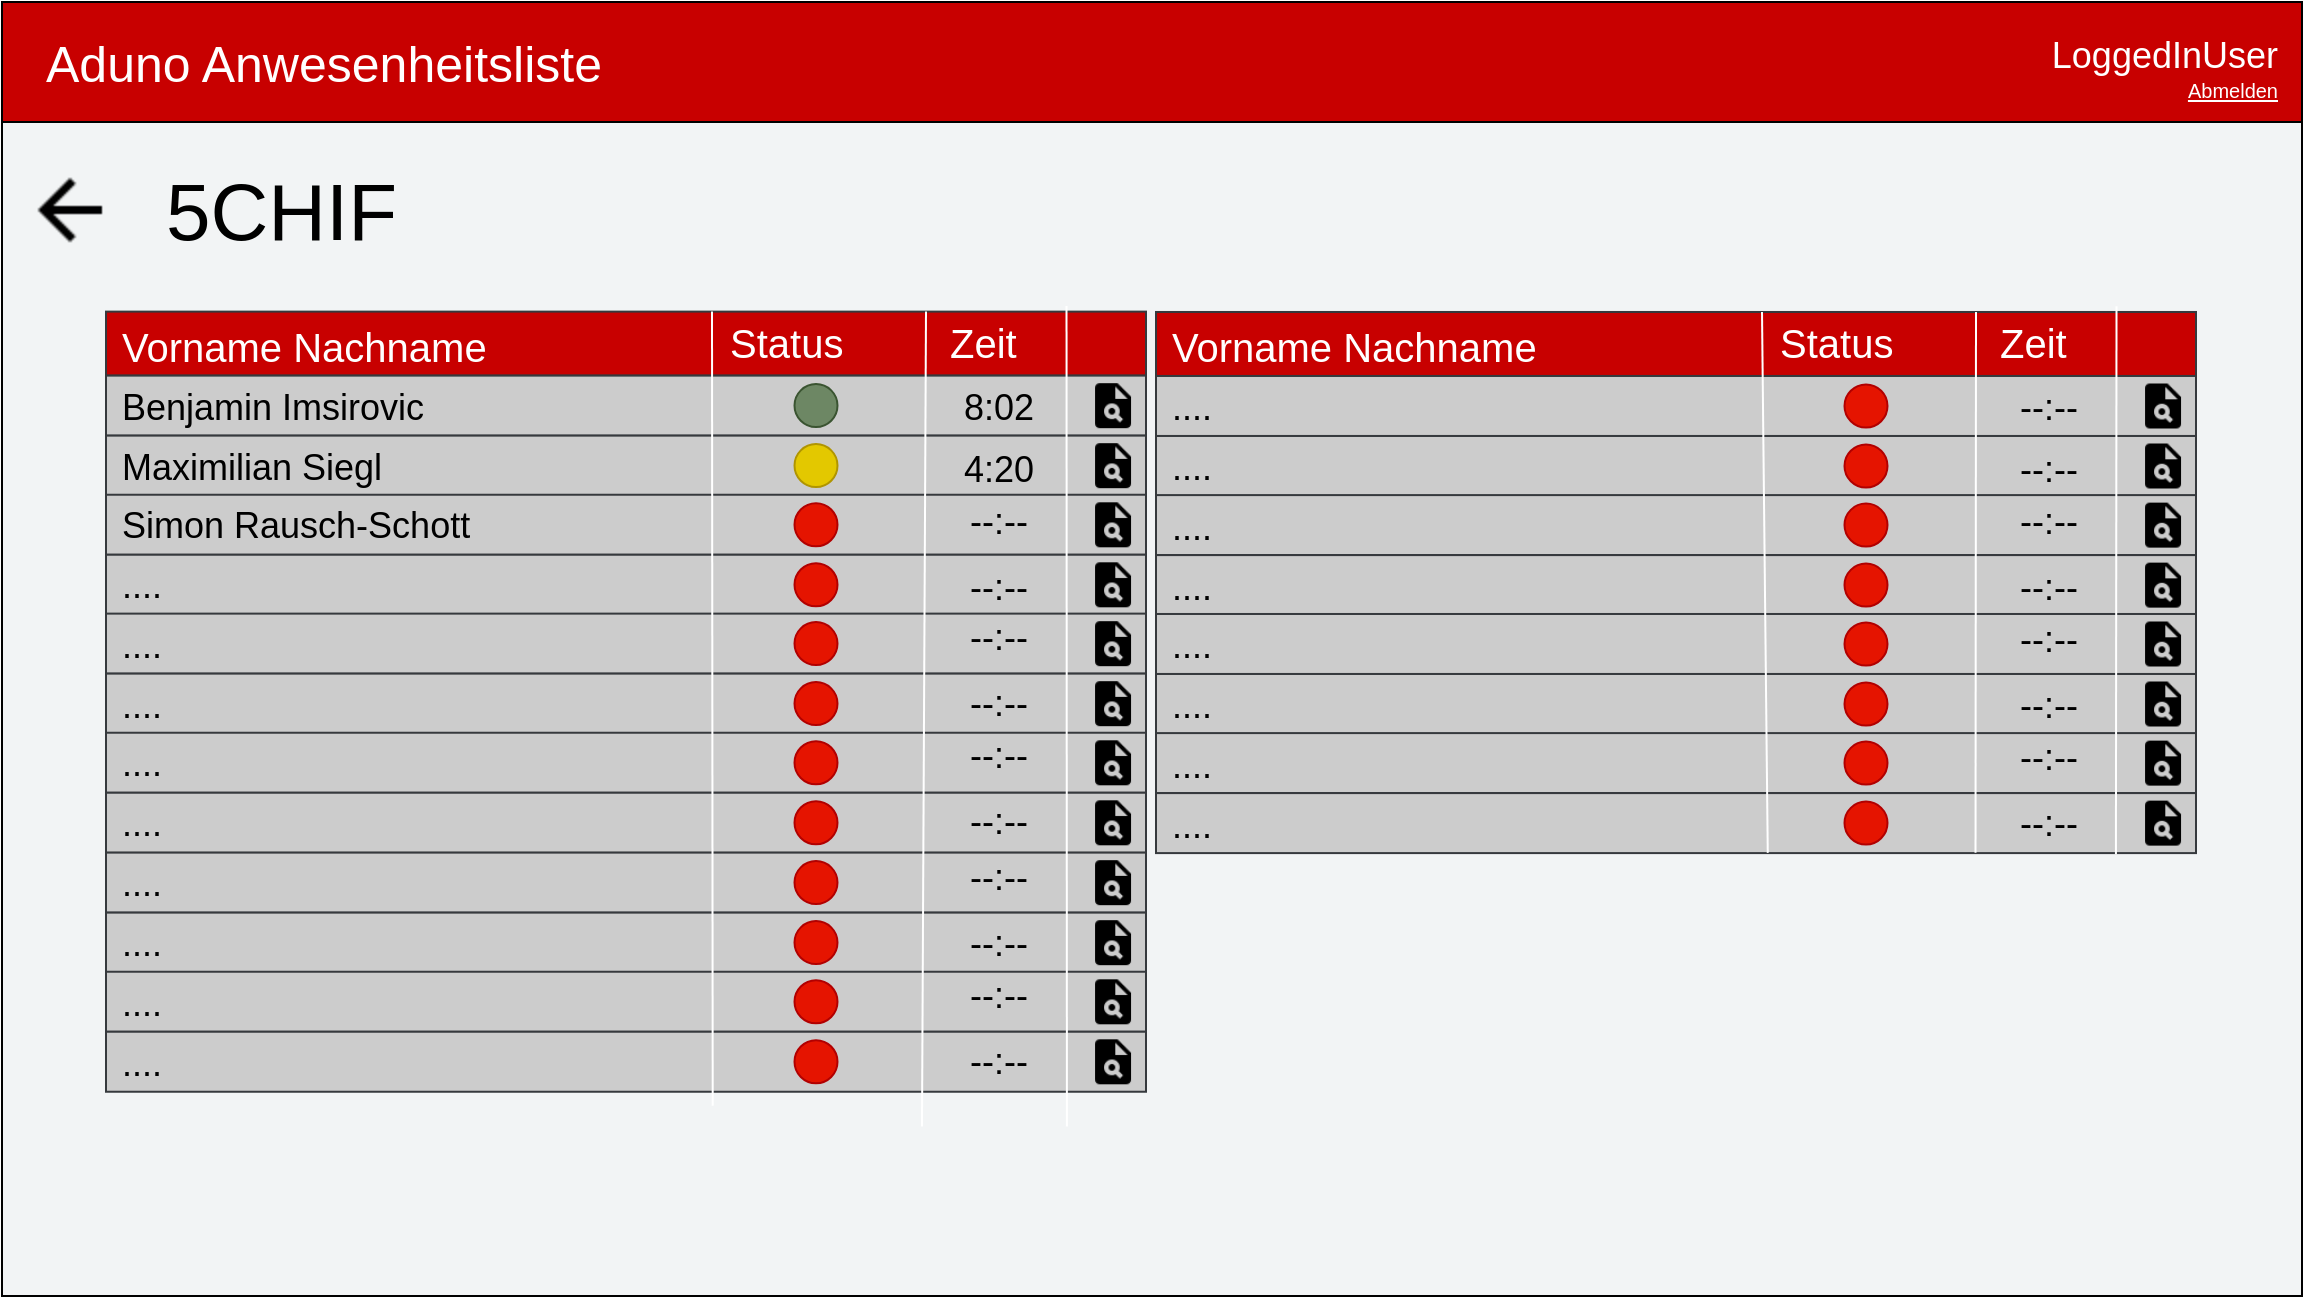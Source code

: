 <mxfile version="20.2.3" type="device"><diagram id="LVGIJxPrr9KgLVFS54tc" name="Page-1"><mxGraphModel dx="1422" dy="865" grid="1" gridSize="10" guides="1" tooltips="1" connect="1" arrows="1" fold="1" page="1" pageScale="1" pageWidth="1169" pageHeight="827" math="0" shadow="0"><root><mxCell id="0"/><mxCell id="1" parent="0"/><mxCell id="2tjBHfU3L1YZHqtGXzYQ-1" value="" style="rounded=0;whiteSpace=wrap;html=1;fillColor=#F2F4F5;" parent="1" vertex="1"><mxGeometry x="10" y="88" width="1150" height="647" as="geometry"/></mxCell><mxCell id="2tjBHfU3L1YZHqtGXzYQ-3" value="" style="rounded=0;whiteSpace=wrap;html=1;fontSize=20;fillColor=#c80000;" parent="1" vertex="1"><mxGeometry x="10" y="88" width="1150" height="60" as="geometry"/></mxCell><mxCell id="2tjBHfU3L1YZHqtGXzYQ-2" value="Aduno Anwesenheitsliste" style="text;html=1;strokeColor=none;fillColor=none;align=left;verticalAlign=middle;whiteSpace=wrap;rounded=0;fontSize=25;fontStyle=0;fontColor=#FFFFFF;" parent="1" vertex="1"><mxGeometry x="30" y="103" width="320" height="30" as="geometry"/></mxCell><mxCell id="2tjBHfU3L1YZHqtGXzYQ-5" value="" style="shape=image;verticalLabelPosition=bottom;labelBackgroundColor=default;verticalAlign=top;aspect=fixed;imageAspect=0;image=data:image/png,iVBORw0KGgoAAAANSUhEUgAAADAAAAAwCAQAAAD9CzEMAAAAYUlEQVRYw+2RSQqAMBAE+1FRv+ZBGPHBxh+4nHKOUCGErr5XwYxkjKkltLP6+93B6r9trP7SYr311ltf9H8G63sI4Cdq8OQxEzOdyC0SkxPdJBKdOPnEKpGJEEiwemPG5AF4BwlIS7wyAgAAAABJRU5ErkJggg==;" parent="1" vertex="1"><mxGeometry x="20" y="168" width="48" height="48" as="geometry"/></mxCell><mxCell id="2tjBHfU3L1YZHqtGXzYQ-6" value="5CHIF" style="text;html=1;strokeColor=none;fillColor=none;align=left;verticalAlign=middle;whiteSpace=wrap;rounded=0;fontSize=40;fontColor=#000000;" parent="1" vertex="1"><mxGeometry x="90" y="177" width="120" height="30" as="geometry"/></mxCell><mxCell id="wuiIdpuacvylRACr47Ny-1" value="" style="rounded=0;whiteSpace=wrap;html=1;fillColor=#C80000;strokeColor=#36393d;" vertex="1" parent="1"><mxGeometry x="62" y="242.81" width="520" height="32" as="geometry"/></mxCell><mxCell id="wuiIdpuacvylRACr47Ny-2" value="Vorname Nachname" style="text;html=1;strokeColor=none;fillColor=none;align=left;verticalAlign=middle;whiteSpace=wrap;rounded=0;fontSize=20;fontColor=#FFFFFF;" vertex="1" parent="1"><mxGeometry x="68" y="244.81" width="294" height="30" as="geometry"/></mxCell><mxCell id="wuiIdpuacvylRACr47Ny-3" value="Status" style="text;html=1;strokeColor=none;fillColor=none;align=left;verticalAlign=middle;whiteSpace=wrap;rounded=0;fontSize=20;fontColor=#FFFFFF;" vertex="1" parent="1"><mxGeometry x="372" y="242.81" width="90" height="30" as="geometry"/></mxCell><mxCell id="wuiIdpuacvylRACr47Ny-4" value="Zeit" style="text;html=1;strokeColor=none;fillColor=none;align=left;verticalAlign=middle;whiteSpace=wrap;rounded=0;fontSize=20;fontColor=#FFFFFF;" vertex="1" parent="1"><mxGeometry x="482" y="242.81" width="52" height="30" as="geometry"/></mxCell><mxCell id="wuiIdpuacvylRACr47Ny-9" value="" style="rounded=0;whiteSpace=wrap;html=1;fillColor=#CCCCCC;strokeColor=#36393d;" vertex="1" parent="1"><mxGeometry x="62" y="274.81" width="520" height="30" as="geometry"/></mxCell><mxCell id="wuiIdpuacvylRACr47Ny-8" value="" style="shape=image;verticalLabelPosition=bottom;labelBackgroundColor=default;verticalAlign=top;aspect=fixed;imageAspect=0;image=data:image/png,iVBORw0KGgoAAAANSUhEUgAAADAAAAAwCAQAAAD9CzEMAAABLUlEQVRYw+3WvW7CMBSG4ZciMRW6MKDSSlwCYgRxacDSNqxVV9aAMjAwcUVJAYVraIeG/gUr9vEJYsjJZh19j53IdqCqa6wuIQkfBc9MHp8WhnsRoWW8mIitgj0Im5njQ9gBHoQtICbsASHhAogIN0BAuALOhDvgSEiA30RJwA+hArjiFaABpMwY0OSWPlMO2sCGuz89LdaawIabXFeNrRaQ/pv9qTrsdYDT5m8QkJAQ0MhG5jrAIBc3z0ZGOkAz9zMQZyPtsoF7HaBvfEVDHWBi/MivOsCBlqFzobXR1tTOdtaJtI6KyLCKc4TwsNsRMKZHjxFvLKgbCaXjOvomnsu6D76IpzIvnIiXq7zRYq/4uBhYegFhMfDAURyf0sWiHlnx7hyeENrFV3Xp+gR+99tq7Ytd0AAAAABJRU5ErkJggg==;" vertex="1" parent="1"><mxGeometry x="552" y="276.31" width="27" height="27" as="geometry"/></mxCell><mxCell id="wuiIdpuacvylRACr47Ny-10" value="Benjamin Imsirovic" style="text;html=1;strokeColor=none;fillColor=none;align=left;verticalAlign=middle;whiteSpace=wrap;rounded=0;fontSize=18;fontColor=#000000;" vertex="1" parent="1"><mxGeometry x="68" y="275.81" width="360" height="30" as="geometry"/></mxCell><mxCell id="wuiIdpuacvylRACr47Ny-16" value="" style="ellipse;whiteSpace=wrap;html=1;aspect=fixed;fontSize=35;fontColor=#ffffff;fillColor=#6d8764;strokeColor=#3A5431;" vertex="1" parent="1"><mxGeometry x="406.25" y="279.06" width="21.5" height="21.5" as="geometry"/></mxCell><mxCell id="wuiIdpuacvylRACr47Ny-62" value="" style="rounded=0;whiteSpace=wrap;html=1;fillColor=#CCCCCC;strokeColor=#36393d;" vertex="1" parent="1"><mxGeometry x="62" y="304.81" width="520" height="30" as="geometry"/></mxCell><mxCell id="wuiIdpuacvylRACr47Ny-63" value="" style="shape=image;verticalLabelPosition=bottom;labelBackgroundColor=default;verticalAlign=top;aspect=fixed;imageAspect=0;image=data:image/png,iVBORw0KGgoAAAANSUhEUgAAADAAAAAwCAQAAAD9CzEMAAABLUlEQVRYw+3WvW7CMBSG4ZciMRW6MKDSSlwCYgRxacDSNqxVV9aAMjAwcUVJAYVraIeG/gUr9vEJYsjJZh19j53IdqCqa6wuIQkfBc9MHp8WhnsRoWW8mIitgj0Im5njQ9gBHoQtICbsASHhAogIN0BAuALOhDvgSEiA30RJwA+hArjiFaABpMwY0OSWPlMO2sCGuz89LdaawIabXFeNrRaQ/pv9qTrsdYDT5m8QkJAQ0MhG5jrAIBc3z0ZGOkAz9zMQZyPtsoF7HaBvfEVDHWBi/MivOsCBlqFzobXR1tTOdtaJtI6KyLCKc4TwsNsRMKZHjxFvLKgbCaXjOvomnsu6D76IpzIvnIiXq7zRYq/4uBhYegFhMfDAURyf0sWiHlnx7hyeENrFV3Xp+gR+99tq7Ytd0AAAAABJRU5ErkJggg==;" vertex="1" parent="1"><mxGeometry x="552" y="306.31" width="27" height="27" as="geometry"/></mxCell><mxCell id="wuiIdpuacvylRACr47Ny-64" value="Maximilian Siegl" style="text;html=1;strokeColor=none;fillColor=none;align=left;verticalAlign=middle;whiteSpace=wrap;rounded=0;fontSize=18;fontColor=#000000;" vertex="1" parent="1"><mxGeometry x="68" y="305.81" width="360" height="30" as="geometry"/></mxCell><mxCell id="wuiIdpuacvylRACr47Ny-65" value="" style="ellipse;whiteSpace=wrap;html=1;aspect=fixed;fontSize=35;fontColor=#000000;fillColor=#e3c800;strokeColor=#B09500;" vertex="1" parent="1"><mxGeometry x="406.25" y="309.06" width="21.5" height="21.5" as="geometry"/></mxCell><mxCell id="wuiIdpuacvylRACr47Ny-66" value="" style="rounded=0;whiteSpace=wrap;html=1;fillColor=#CCCCCC;strokeColor=#36393d;" vertex="1" parent="1"><mxGeometry x="62" y="334.37" width="520" height="30" as="geometry"/></mxCell><mxCell id="wuiIdpuacvylRACr47Ny-67" value="" style="shape=image;verticalLabelPosition=bottom;labelBackgroundColor=default;verticalAlign=top;aspect=fixed;imageAspect=0;image=data:image/png,iVBORw0KGgoAAAANSUhEUgAAADAAAAAwCAQAAAD9CzEMAAABLUlEQVRYw+3WvW7CMBSG4ZciMRW6MKDSSlwCYgRxacDSNqxVV9aAMjAwcUVJAYVraIeG/gUr9vEJYsjJZh19j53IdqCqa6wuIQkfBc9MHp8WhnsRoWW8mIitgj0Im5njQ9gBHoQtICbsASHhAogIN0BAuALOhDvgSEiA30RJwA+hArjiFaABpMwY0OSWPlMO2sCGuz89LdaawIabXFeNrRaQ/pv9qTrsdYDT5m8QkJAQ0MhG5jrAIBc3z0ZGOkAz9zMQZyPtsoF7HaBvfEVDHWBi/MivOsCBlqFzobXR1tTOdtaJtI6KyLCKc4TwsNsRMKZHjxFvLKgbCaXjOvomnsu6D76IpzIvnIiXq7zRYq/4uBhYegFhMfDAURyf0sWiHlnx7hyeENrFV3Xp+gR+99tq7Ytd0AAAAABJRU5ErkJggg==;" vertex="1" parent="1"><mxGeometry x="552" y="335.87" width="27" height="27" as="geometry"/></mxCell><mxCell id="wuiIdpuacvylRACr47Ny-68" value="Simon Rausch-Schott" style="text;html=1;strokeColor=none;fillColor=none;align=left;verticalAlign=middle;whiteSpace=wrap;rounded=0;fontSize=18;fontColor=#000000;" vertex="1" parent="1"><mxGeometry x="68" y="335.37" width="360" height="30" as="geometry"/></mxCell><mxCell id="wuiIdpuacvylRACr47Ny-69" value="" style="ellipse;whiteSpace=wrap;html=1;aspect=fixed;fontSize=35;fontColor=#ffffff;fillColor=#e51400;strokeColor=#B20000;" vertex="1" parent="1"><mxGeometry x="406.25" y="338.62" width="21.5" height="21.5" as="geometry"/></mxCell><mxCell id="wuiIdpuacvylRACr47Ny-70" value="" style="rounded=0;whiteSpace=wrap;html=1;fillColor=#CCCCCC;strokeColor=#36393d;" vertex="1" parent="1"><mxGeometry x="62" y="364.37" width="520" height="30" as="geometry"/></mxCell><mxCell id="wuiIdpuacvylRACr47Ny-71" value="" style="shape=image;verticalLabelPosition=bottom;labelBackgroundColor=default;verticalAlign=top;aspect=fixed;imageAspect=0;image=data:image/png,iVBORw0KGgoAAAANSUhEUgAAADAAAAAwCAQAAAD9CzEMAAABLUlEQVRYw+3WvW7CMBSG4ZciMRW6MKDSSlwCYgRxacDSNqxVV9aAMjAwcUVJAYVraIeG/gUr9vEJYsjJZh19j53IdqCqa6wuIQkfBc9MHp8WhnsRoWW8mIitgj0Im5njQ9gBHoQtICbsASHhAogIN0BAuALOhDvgSEiA30RJwA+hArjiFaABpMwY0OSWPlMO2sCGuz89LdaawIabXFeNrRaQ/pv9qTrsdYDT5m8QkJAQ0MhG5jrAIBc3z0ZGOkAz9zMQZyPtsoF7HaBvfEVDHWBi/MivOsCBlqFzobXR1tTOdtaJtI6KyLCKc4TwsNsRMKZHjxFvLKgbCaXjOvomnsu6D76IpzIvnIiXq7zRYq/4uBhYegFhMfDAURyf0sWiHlnx7hyeENrFV3Xp+gR+99tq7Ytd0AAAAABJRU5ErkJggg==;" vertex="1" parent="1"><mxGeometry x="552" y="365.87" width="27" height="27" as="geometry"/></mxCell><mxCell id="wuiIdpuacvylRACr47Ny-72" value="...." style="text;html=1;strokeColor=none;fillColor=none;align=left;verticalAlign=middle;whiteSpace=wrap;rounded=0;fontSize=18;fontColor=#000000;" vertex="1" parent="1"><mxGeometry x="68" y="365.37" width="360" height="30" as="geometry"/></mxCell><mxCell id="wuiIdpuacvylRACr47Ny-73" value="" style="ellipse;whiteSpace=wrap;html=1;aspect=fixed;fontSize=35;fontColor=#ffffff;fillColor=#e51400;strokeColor=#B20000;" vertex="1" parent="1"><mxGeometry x="406.25" y="368.62" width="21.5" height="21.5" as="geometry"/></mxCell><mxCell id="wuiIdpuacvylRACr47Ny-74" value="" style="rounded=0;whiteSpace=wrap;html=1;fillColor=#CCCCCC;strokeColor=#36393d;" vertex="1" parent="1"><mxGeometry x="62" y="393.81" width="520" height="30" as="geometry"/></mxCell><mxCell id="wuiIdpuacvylRACr47Ny-75" value="" style="shape=image;verticalLabelPosition=bottom;labelBackgroundColor=default;verticalAlign=top;aspect=fixed;imageAspect=0;image=data:image/png,iVBORw0KGgoAAAANSUhEUgAAADAAAAAwCAQAAAD9CzEMAAABLUlEQVRYw+3WvW7CMBSG4ZciMRW6MKDSSlwCYgRxacDSNqxVV9aAMjAwcUVJAYVraIeG/gUr9vEJYsjJZh19j53IdqCqa6wuIQkfBc9MHp8WhnsRoWW8mIitgj0Im5njQ9gBHoQtICbsASHhAogIN0BAuALOhDvgSEiA30RJwA+hArjiFaABpMwY0OSWPlMO2sCGuz89LdaawIabXFeNrRaQ/pv9qTrsdYDT5m8QkJAQ0MhG5jrAIBc3z0ZGOkAz9zMQZyPtsoF7HaBvfEVDHWBi/MivOsCBlqFzobXR1tTOdtaJtI6KyLCKc4TwsNsRMKZHjxFvLKgbCaXjOvomnsu6D76IpzIvnIiXq7zRYq/4uBhYegFhMfDAURyf0sWiHlnx7hyeENrFV3Xp+gR+99tq7Ytd0AAAAABJRU5ErkJggg==;" vertex="1" parent="1"><mxGeometry x="552" y="395.31" width="27" height="27" as="geometry"/></mxCell><mxCell id="wuiIdpuacvylRACr47Ny-76" value="...." style="text;html=1;strokeColor=none;fillColor=none;align=left;verticalAlign=middle;whiteSpace=wrap;rounded=0;fontSize=18;fontColor=#000000;" vertex="1" parent="1"><mxGeometry x="68" y="394.81" width="360" height="30" as="geometry"/></mxCell><mxCell id="wuiIdpuacvylRACr47Ny-77" value="" style="ellipse;whiteSpace=wrap;html=1;aspect=fixed;fontSize=35;fontColor=#ffffff;fillColor=#e51400;strokeColor=#B20000;" vertex="1" parent="1"><mxGeometry x="406.25" y="398.06" width="21.5" height="21.5" as="geometry"/></mxCell><mxCell id="wuiIdpuacvylRACr47Ny-78" value="" style="rounded=0;whiteSpace=wrap;html=1;fillColor=#CCCCCC;strokeColor=#36393d;" vertex="1" parent="1"><mxGeometry x="62" y="423.81" width="520" height="30" as="geometry"/></mxCell><mxCell id="wuiIdpuacvylRACr47Ny-79" value="" style="shape=image;verticalLabelPosition=bottom;labelBackgroundColor=default;verticalAlign=top;aspect=fixed;imageAspect=0;image=data:image/png,iVBORw0KGgoAAAANSUhEUgAAADAAAAAwCAQAAAD9CzEMAAABLUlEQVRYw+3WvW7CMBSG4ZciMRW6MKDSSlwCYgRxacDSNqxVV9aAMjAwcUVJAYVraIeG/gUr9vEJYsjJZh19j53IdqCqa6wuIQkfBc9MHp8WhnsRoWW8mIitgj0Im5njQ9gBHoQtICbsASHhAogIN0BAuALOhDvgSEiA30RJwA+hArjiFaABpMwY0OSWPlMO2sCGuz89LdaawIabXFeNrRaQ/pv9qTrsdYDT5m8QkJAQ0MhG5jrAIBc3z0ZGOkAz9zMQZyPtsoF7HaBvfEVDHWBi/MivOsCBlqFzobXR1tTOdtaJtI6KyLCKc4TwsNsRMKZHjxFvLKgbCaXjOvomnsu6D76IpzIvnIiXq7zRYq/4uBhYegFhMfDAURyf0sWiHlnx7hyeENrFV3Xp+gR+99tq7Ytd0AAAAABJRU5ErkJggg==;" vertex="1" parent="1"><mxGeometry x="552" y="425.31" width="27" height="27" as="geometry"/></mxCell><mxCell id="wuiIdpuacvylRACr47Ny-80" value="...." style="text;html=1;strokeColor=none;fillColor=none;align=left;verticalAlign=middle;whiteSpace=wrap;rounded=0;fontSize=18;fontColor=#000000;" vertex="1" parent="1"><mxGeometry x="68" y="424.81" width="360" height="30" as="geometry"/></mxCell><mxCell id="wuiIdpuacvylRACr47Ny-81" value="" style="ellipse;whiteSpace=wrap;html=1;aspect=fixed;fontSize=35;fontColor=#ffffff;fillColor=#e51400;strokeColor=#B20000;" vertex="1" parent="1"><mxGeometry x="406.25" y="428.06" width="21.5" height="21.5" as="geometry"/></mxCell><mxCell id="wuiIdpuacvylRACr47Ny-82" value="" style="rounded=0;whiteSpace=wrap;html=1;fillColor=#CCCCCC;strokeColor=#36393d;" vertex="1" parent="1"><mxGeometry x="62" y="453.37" width="520" height="30" as="geometry"/></mxCell><mxCell id="wuiIdpuacvylRACr47Ny-83" value="" style="shape=image;verticalLabelPosition=bottom;labelBackgroundColor=default;verticalAlign=top;aspect=fixed;imageAspect=0;image=data:image/png,iVBORw0KGgoAAAANSUhEUgAAADAAAAAwCAQAAAD9CzEMAAABLUlEQVRYw+3WvW7CMBSG4ZciMRW6MKDSSlwCYgRxacDSNqxVV9aAMjAwcUVJAYVraIeG/gUr9vEJYsjJZh19j53IdqCqa6wuIQkfBc9MHp8WhnsRoWW8mIitgj0Im5njQ9gBHoQtICbsASHhAogIN0BAuALOhDvgSEiA30RJwA+hArjiFaABpMwY0OSWPlMO2sCGuz89LdaawIabXFeNrRaQ/pv9qTrsdYDT5m8QkJAQ0MhG5jrAIBc3z0ZGOkAz9zMQZyPtsoF7HaBvfEVDHWBi/MivOsCBlqFzobXR1tTOdtaJtI6KyLCKc4TwsNsRMKZHjxFvLKgbCaXjOvomnsu6D76IpzIvnIiXq7zRYq/4uBhYegFhMfDAURyf0sWiHlnx7hyeENrFV3Xp+gR+99tq7Ytd0AAAAABJRU5ErkJggg==;" vertex="1" parent="1"><mxGeometry x="552" y="454.87" width="27" height="27" as="geometry"/></mxCell><mxCell id="wuiIdpuacvylRACr47Ny-84" value="...." style="text;html=1;strokeColor=none;fillColor=none;align=left;verticalAlign=middle;whiteSpace=wrap;rounded=0;fontSize=18;fontColor=#000000;" vertex="1" parent="1"><mxGeometry x="68" y="454.37" width="360" height="30" as="geometry"/></mxCell><mxCell id="wuiIdpuacvylRACr47Ny-85" value="" style="ellipse;whiteSpace=wrap;html=1;aspect=fixed;fontSize=35;fontColor=#ffffff;fillColor=#e51400;strokeColor=#B20000;" vertex="1" parent="1"><mxGeometry x="406.25" y="457.62" width="21.5" height="21.5" as="geometry"/></mxCell><mxCell id="wuiIdpuacvylRACr47Ny-86" value="" style="rounded=0;whiteSpace=wrap;html=1;fillColor=#CCCCCC;strokeColor=#36393d;" vertex="1" parent="1"><mxGeometry x="62" y="483.37" width="520" height="30" as="geometry"/></mxCell><mxCell id="wuiIdpuacvylRACr47Ny-87" value="" style="shape=image;verticalLabelPosition=bottom;labelBackgroundColor=default;verticalAlign=top;aspect=fixed;imageAspect=0;image=data:image/png,iVBORw0KGgoAAAANSUhEUgAAADAAAAAwCAQAAAD9CzEMAAABLUlEQVRYw+3WvW7CMBSG4ZciMRW6MKDSSlwCYgRxacDSNqxVV9aAMjAwcUVJAYVraIeG/gUr9vEJYsjJZh19j53IdqCqa6wuIQkfBc9MHp8WhnsRoWW8mIitgj0Im5njQ9gBHoQtICbsASHhAogIN0BAuALOhDvgSEiA30RJwA+hArjiFaABpMwY0OSWPlMO2sCGuz89LdaawIabXFeNrRaQ/pv9qTrsdYDT5m8QkJAQ0MhG5jrAIBc3z0ZGOkAz9zMQZyPtsoF7HaBvfEVDHWBi/MivOsCBlqFzobXR1tTOdtaJtI6KyLCKc4TwsNsRMKZHjxFvLKgbCaXjOvomnsu6D76IpzIvnIiXq7zRYq/4uBhYegFhMfDAURyf0sWiHlnx7hyeENrFV3Xp+gR+99tq7Ytd0AAAAABJRU5ErkJggg==;" vertex="1" parent="1"><mxGeometry x="552" y="484.87" width="27" height="27" as="geometry"/></mxCell><mxCell id="wuiIdpuacvylRACr47Ny-88" value="...." style="text;html=1;strokeColor=none;fillColor=none;align=left;verticalAlign=middle;whiteSpace=wrap;rounded=0;fontSize=18;fontColor=#000000;" vertex="1" parent="1"><mxGeometry x="68" y="484.37" width="360" height="30" as="geometry"/></mxCell><mxCell id="wuiIdpuacvylRACr47Ny-89" value="" style="ellipse;whiteSpace=wrap;html=1;aspect=fixed;fontSize=35;fontColor=#ffffff;fillColor=#e51400;strokeColor=#B20000;" vertex="1" parent="1"><mxGeometry x="406.25" y="487.62" width="21.5" height="21.5" as="geometry"/></mxCell><mxCell id="wuiIdpuacvylRACr47Ny-90" value="8:02" style="text;html=1;strokeColor=none;fillColor=none;align=center;verticalAlign=middle;whiteSpace=wrap;rounded=0;fontSize=18;fontColor=#000000;" vertex="1" parent="1"><mxGeometry x="473.5" y="275.81" width="69" height="30" as="geometry"/></mxCell><mxCell id="wuiIdpuacvylRACr47Ny-91" value="4:20" style="text;html=1;strokeColor=none;fillColor=none;align=center;verticalAlign=middle;whiteSpace=wrap;rounded=0;fontSize=18;fontColor=#000000;" vertex="1" parent="1"><mxGeometry x="473.5" y="306.62" width="69" height="30" as="geometry"/></mxCell><mxCell id="wuiIdpuacvylRACr47Ny-92" value="--:--" style="text;html=1;strokeColor=none;fillColor=none;align=center;verticalAlign=middle;whiteSpace=wrap;rounded=0;fontSize=18;fontColor=#000000;" vertex="1" parent="1"><mxGeometry x="473.5" y="332.87" width="69" height="30" as="geometry"/></mxCell><mxCell id="wuiIdpuacvylRACr47Ny-93" value="--:--" style="text;html=1;strokeColor=none;fillColor=none;align=center;verticalAlign=middle;whiteSpace=wrap;rounded=0;fontSize=18;fontColor=#000000;" vertex="1" parent="1"><mxGeometry x="473.5" y="365.87" width="69" height="30" as="geometry"/></mxCell><mxCell id="wuiIdpuacvylRACr47Ny-94" value="--:--" style="text;html=1;strokeColor=none;fillColor=none;align=center;verticalAlign=middle;whiteSpace=wrap;rounded=0;fontSize=18;fontColor=#000000;" vertex="1" parent="1"><mxGeometry x="473.5" y="391.37" width="69" height="30" as="geometry"/></mxCell><mxCell id="wuiIdpuacvylRACr47Ny-95" value="--:--" style="text;html=1;strokeColor=none;fillColor=none;align=center;verticalAlign=middle;whiteSpace=wrap;rounded=0;fontSize=18;fontColor=#000000;" vertex="1" parent="1"><mxGeometry x="473.5" y="424.37" width="69" height="30" as="geometry"/></mxCell><mxCell id="wuiIdpuacvylRACr47Ny-96" value="--:--" style="text;html=1;strokeColor=none;fillColor=none;align=center;verticalAlign=middle;whiteSpace=wrap;rounded=0;fontSize=18;fontColor=#000000;" vertex="1" parent="1"><mxGeometry x="473.5" y="450.37" width="69" height="30" as="geometry"/></mxCell><mxCell id="wuiIdpuacvylRACr47Ny-97" value="--:--" style="text;html=1;strokeColor=none;fillColor=none;align=center;verticalAlign=middle;whiteSpace=wrap;rounded=0;fontSize=18;fontColor=#000000;" vertex="1" parent="1"><mxGeometry x="473.5" y="483.37" width="69" height="30" as="geometry"/></mxCell><mxCell id="wuiIdpuacvylRACr47Ny-98" value="" style="rounded=0;whiteSpace=wrap;html=1;fillColor=#C80000;strokeColor=#36393d;" vertex="1" parent="1"><mxGeometry x="587" y="242.99" width="520" height="32" as="geometry"/></mxCell><mxCell id="wuiIdpuacvylRACr47Ny-99" value="Vorname Nachname" style="text;html=1;strokeColor=none;fillColor=none;align=left;verticalAlign=middle;whiteSpace=wrap;rounded=0;fontSize=20;fontColor=#FFFFFF;" vertex="1" parent="1"><mxGeometry x="593" y="244.99" width="294" height="30" as="geometry"/></mxCell><mxCell id="wuiIdpuacvylRACr47Ny-100" value="Status" style="text;html=1;strokeColor=none;fillColor=none;align=left;verticalAlign=middle;whiteSpace=wrap;rounded=0;fontSize=20;fontColor=#FFFFFF;" vertex="1" parent="1"><mxGeometry x="897" y="242.99" width="90" height="30" as="geometry"/></mxCell><mxCell id="wuiIdpuacvylRACr47Ny-101" value="Zeit" style="text;html=1;strokeColor=none;fillColor=none;align=left;verticalAlign=middle;whiteSpace=wrap;rounded=0;fontSize=20;fontColor=#FFFFFF;" vertex="1" parent="1"><mxGeometry x="1007" y="242.99" width="52" height="30" as="geometry"/></mxCell><mxCell id="wuiIdpuacvylRACr47Ny-102" value="" style="rounded=0;whiteSpace=wrap;html=1;fillColor=#CCCCCC;strokeColor=#36393d;" vertex="1" parent="1"><mxGeometry x="587" y="274.99" width="520" height="30" as="geometry"/></mxCell><mxCell id="wuiIdpuacvylRACr47Ny-103" value="" style="shape=image;verticalLabelPosition=bottom;labelBackgroundColor=default;verticalAlign=top;aspect=fixed;imageAspect=0;image=data:image/png,iVBORw0KGgoAAAANSUhEUgAAADAAAAAwCAQAAAD9CzEMAAABLUlEQVRYw+3WvW7CMBSG4ZciMRW6MKDSSlwCYgRxacDSNqxVV9aAMjAwcUVJAYVraIeG/gUr9vEJYsjJZh19j53IdqCqa6wuIQkfBc9MHp8WhnsRoWW8mIitgj0Im5njQ9gBHoQtICbsASHhAogIN0BAuALOhDvgSEiA30RJwA+hArjiFaABpMwY0OSWPlMO2sCGuz89LdaawIabXFeNrRaQ/pv9qTrsdYDT5m8QkJAQ0MhG5jrAIBc3z0ZGOkAz9zMQZyPtsoF7HaBvfEVDHWBi/MivOsCBlqFzobXR1tTOdtaJtI6KyLCKc4TwsNsRMKZHjxFvLKgbCaXjOvomnsu6D76IpzIvnIiXq7zRYq/4uBhYegFhMfDAURyf0sWiHlnx7hyeENrFV3Xp+gR+99tq7Ytd0AAAAABJRU5ErkJggg==;" vertex="1" parent="1"><mxGeometry x="1077" y="276.49" width="27" height="27" as="geometry"/></mxCell><mxCell id="wuiIdpuacvylRACr47Ny-104" value="...." style="text;html=1;strokeColor=none;fillColor=none;align=left;verticalAlign=middle;whiteSpace=wrap;rounded=0;fontSize=18;fontColor=#000000;" vertex="1" parent="1"><mxGeometry x="593" y="275.99" width="360" height="30" as="geometry"/></mxCell><mxCell id="wuiIdpuacvylRACr47Ny-105" value="" style="ellipse;whiteSpace=wrap;html=1;aspect=fixed;fontSize=35;fontColor=#ffffff;fillColor=#e51400;strokeColor=#B20000;" vertex="1" parent="1"><mxGeometry x="931.25" y="279.24" width="21.5" height="21.5" as="geometry"/></mxCell><mxCell id="wuiIdpuacvylRACr47Ny-106" value="" style="rounded=0;whiteSpace=wrap;html=1;fillColor=#CCCCCC;strokeColor=#36393d;" vertex="1" parent="1"><mxGeometry x="587" y="304.99" width="520" height="30" as="geometry"/></mxCell><mxCell id="wuiIdpuacvylRACr47Ny-107" value="" style="shape=image;verticalLabelPosition=bottom;labelBackgroundColor=default;verticalAlign=top;aspect=fixed;imageAspect=0;image=data:image/png,iVBORw0KGgoAAAANSUhEUgAAADAAAAAwCAQAAAD9CzEMAAABLUlEQVRYw+3WvW7CMBSG4ZciMRW6MKDSSlwCYgRxacDSNqxVV9aAMjAwcUVJAYVraIeG/gUr9vEJYsjJZh19j53IdqCqa6wuIQkfBc9MHp8WhnsRoWW8mIitgj0Im5njQ9gBHoQtICbsASHhAogIN0BAuALOhDvgSEiA30RJwA+hArjiFaABpMwY0OSWPlMO2sCGuz89LdaawIabXFeNrRaQ/pv9qTrsdYDT5m8QkJAQ0MhG5jrAIBc3z0ZGOkAz9zMQZyPtsoF7HaBvfEVDHWBi/MivOsCBlqFzobXR1tTOdtaJtI6KyLCKc4TwsNsRMKZHjxFvLKgbCaXjOvomnsu6D76IpzIvnIiXq7zRYq/4uBhYegFhMfDAURyf0sWiHlnx7hyeENrFV3Xp+gR+99tq7Ytd0AAAAABJRU5ErkJggg==;" vertex="1" parent="1"><mxGeometry x="1077" y="306.49" width="27" height="27" as="geometry"/></mxCell><mxCell id="wuiIdpuacvylRACr47Ny-108" value="...." style="text;html=1;strokeColor=none;fillColor=none;align=left;verticalAlign=middle;whiteSpace=wrap;rounded=0;fontSize=18;fontColor=#000000;" vertex="1" parent="1"><mxGeometry x="593" y="305.99" width="360" height="30" as="geometry"/></mxCell><mxCell id="wuiIdpuacvylRACr47Ny-109" value="" style="ellipse;whiteSpace=wrap;html=1;aspect=fixed;fontSize=35;fontColor=#ffffff;fillColor=#e51400;strokeColor=#B20000;" vertex="1" parent="1"><mxGeometry x="931.25" y="309.24" width="21.5" height="21.5" as="geometry"/></mxCell><mxCell id="wuiIdpuacvylRACr47Ny-110" value="" style="rounded=0;whiteSpace=wrap;html=1;fillColor=#CCCCCC;strokeColor=#36393d;" vertex="1" parent="1"><mxGeometry x="587" y="334.55" width="520" height="30" as="geometry"/></mxCell><mxCell id="wuiIdpuacvylRACr47Ny-111" value="" style="shape=image;verticalLabelPosition=bottom;labelBackgroundColor=default;verticalAlign=top;aspect=fixed;imageAspect=0;image=data:image/png,iVBORw0KGgoAAAANSUhEUgAAADAAAAAwCAQAAAD9CzEMAAABLUlEQVRYw+3WvW7CMBSG4ZciMRW6MKDSSlwCYgRxacDSNqxVV9aAMjAwcUVJAYVraIeG/gUr9vEJYsjJZh19j53IdqCqa6wuIQkfBc9MHp8WhnsRoWW8mIitgj0Im5njQ9gBHoQtICbsASHhAogIN0BAuALOhDvgSEiA30RJwA+hArjiFaABpMwY0OSWPlMO2sCGuz89LdaawIabXFeNrRaQ/pv9qTrsdYDT5m8QkJAQ0MhG5jrAIBc3z0ZGOkAz9zMQZyPtsoF7HaBvfEVDHWBi/MivOsCBlqFzobXR1tTOdtaJtI6KyLCKc4TwsNsRMKZHjxFvLKgbCaXjOvomnsu6D76IpzIvnIiXq7zRYq/4uBhYegFhMfDAURyf0sWiHlnx7hyeENrFV3Xp+gR+99tq7Ytd0AAAAABJRU5ErkJggg==;" vertex="1" parent="1"><mxGeometry x="1077" y="336.05" width="27" height="27" as="geometry"/></mxCell><mxCell id="wuiIdpuacvylRACr47Ny-112" value="...." style="text;html=1;strokeColor=none;fillColor=none;align=left;verticalAlign=middle;whiteSpace=wrap;rounded=0;fontSize=18;fontColor=#000000;" vertex="1" parent="1"><mxGeometry x="593" y="335.55" width="360" height="30" as="geometry"/></mxCell><mxCell id="wuiIdpuacvylRACr47Ny-113" value="" style="ellipse;whiteSpace=wrap;html=1;aspect=fixed;fontSize=35;fontColor=#ffffff;fillColor=#e51400;strokeColor=#B20000;" vertex="1" parent="1"><mxGeometry x="931.25" y="338.8" width="21.5" height="21.5" as="geometry"/></mxCell><mxCell id="wuiIdpuacvylRACr47Ny-114" value="" style="rounded=0;whiteSpace=wrap;html=1;fillColor=#CCCCCC;strokeColor=#36393d;" vertex="1" parent="1"><mxGeometry x="587" y="364.55" width="520" height="30" as="geometry"/></mxCell><mxCell id="wuiIdpuacvylRACr47Ny-115" value="" style="shape=image;verticalLabelPosition=bottom;labelBackgroundColor=default;verticalAlign=top;aspect=fixed;imageAspect=0;image=data:image/png,iVBORw0KGgoAAAANSUhEUgAAADAAAAAwCAQAAAD9CzEMAAABLUlEQVRYw+3WvW7CMBSG4ZciMRW6MKDSSlwCYgRxacDSNqxVV9aAMjAwcUVJAYVraIeG/gUr9vEJYsjJZh19j53IdqCqa6wuIQkfBc9MHp8WhnsRoWW8mIitgj0Im5njQ9gBHoQtICbsASHhAogIN0BAuALOhDvgSEiA30RJwA+hArjiFaABpMwY0OSWPlMO2sCGuz89LdaawIabXFeNrRaQ/pv9qTrsdYDT5m8QkJAQ0MhG5jrAIBc3z0ZGOkAz9zMQZyPtsoF7HaBvfEVDHWBi/MivOsCBlqFzobXR1tTOdtaJtI6KyLCKc4TwsNsRMKZHjxFvLKgbCaXjOvomnsu6D76IpzIvnIiXq7zRYq/4uBhYegFhMfDAURyf0sWiHlnx7hyeENrFV3Xp+gR+99tq7Ytd0AAAAABJRU5ErkJggg==;" vertex="1" parent="1"><mxGeometry x="1077" y="366.05" width="27" height="27" as="geometry"/></mxCell><mxCell id="wuiIdpuacvylRACr47Ny-116" value="...." style="text;html=1;strokeColor=none;fillColor=none;align=left;verticalAlign=middle;whiteSpace=wrap;rounded=0;fontSize=18;fontColor=#000000;" vertex="1" parent="1"><mxGeometry x="593" y="365.55" width="360" height="30" as="geometry"/></mxCell><mxCell id="wuiIdpuacvylRACr47Ny-117" value="" style="ellipse;whiteSpace=wrap;html=1;aspect=fixed;fontSize=35;fontColor=#ffffff;fillColor=#e51400;strokeColor=#B20000;" vertex="1" parent="1"><mxGeometry x="931.25" y="368.8" width="21.5" height="21.5" as="geometry"/></mxCell><mxCell id="wuiIdpuacvylRACr47Ny-118" value="" style="rounded=0;whiteSpace=wrap;html=1;fillColor=#CCCCCC;strokeColor=#36393d;" vertex="1" parent="1"><mxGeometry x="587" y="393.99" width="520" height="30" as="geometry"/></mxCell><mxCell id="wuiIdpuacvylRACr47Ny-119" value="" style="shape=image;verticalLabelPosition=bottom;labelBackgroundColor=default;verticalAlign=top;aspect=fixed;imageAspect=0;image=data:image/png,iVBORw0KGgoAAAANSUhEUgAAADAAAAAwCAQAAAD9CzEMAAABLUlEQVRYw+3WvW7CMBSG4ZciMRW6MKDSSlwCYgRxacDSNqxVV9aAMjAwcUVJAYVraIeG/gUr9vEJYsjJZh19j53IdqCqa6wuIQkfBc9MHp8WhnsRoWW8mIitgj0Im5njQ9gBHoQtICbsASHhAogIN0BAuALOhDvgSEiA30RJwA+hArjiFaABpMwY0OSWPlMO2sCGuz89LdaawIabXFeNrRaQ/pv9qTrsdYDT5m8QkJAQ0MhG5jrAIBc3z0ZGOkAz9zMQZyPtsoF7HaBvfEVDHWBi/MivOsCBlqFzobXR1tTOdtaJtI6KyLCKc4TwsNsRMKZHjxFvLKgbCaXjOvomnsu6D76IpzIvnIiXq7zRYq/4uBhYegFhMfDAURyf0sWiHlnx7hyeENrFV3Xp+gR+99tq7Ytd0AAAAABJRU5ErkJggg==;" vertex="1" parent="1"><mxGeometry x="1077" y="395.49" width="27" height="27" as="geometry"/></mxCell><mxCell id="wuiIdpuacvylRACr47Ny-120" value="...." style="text;html=1;strokeColor=none;fillColor=none;align=left;verticalAlign=middle;whiteSpace=wrap;rounded=0;fontSize=18;fontColor=#000000;" vertex="1" parent="1"><mxGeometry x="593" y="394.99" width="360" height="30" as="geometry"/></mxCell><mxCell id="wuiIdpuacvylRACr47Ny-121" value="" style="ellipse;whiteSpace=wrap;html=1;aspect=fixed;fontSize=35;fontColor=#ffffff;fillColor=#e51400;strokeColor=#B20000;" vertex="1" parent="1"><mxGeometry x="931.25" y="398.24" width="21.5" height="21.5" as="geometry"/></mxCell><mxCell id="wuiIdpuacvylRACr47Ny-122" value="" style="rounded=0;whiteSpace=wrap;html=1;fillColor=#CCCCCC;strokeColor=#36393d;" vertex="1" parent="1"><mxGeometry x="587" y="423.99" width="520" height="30" as="geometry"/></mxCell><mxCell id="wuiIdpuacvylRACr47Ny-123" value="" style="shape=image;verticalLabelPosition=bottom;labelBackgroundColor=default;verticalAlign=top;aspect=fixed;imageAspect=0;image=data:image/png,iVBORw0KGgoAAAANSUhEUgAAADAAAAAwCAQAAAD9CzEMAAABLUlEQVRYw+3WvW7CMBSG4ZciMRW6MKDSSlwCYgRxacDSNqxVV9aAMjAwcUVJAYVraIeG/gUr9vEJYsjJZh19j53IdqCqa6wuIQkfBc9MHp8WhnsRoWW8mIitgj0Im5njQ9gBHoQtICbsASHhAogIN0BAuALOhDvgSEiA30RJwA+hArjiFaABpMwY0OSWPlMO2sCGuz89LdaawIabXFeNrRaQ/pv9qTrsdYDT5m8QkJAQ0MhG5jrAIBc3z0ZGOkAz9zMQZyPtsoF7HaBvfEVDHWBi/MivOsCBlqFzobXR1tTOdtaJtI6KyLCKc4TwsNsRMKZHjxFvLKgbCaXjOvomnsu6D76IpzIvnIiXq7zRYq/4uBhYegFhMfDAURyf0sWiHlnx7hyeENrFV3Xp+gR+99tq7Ytd0AAAAABJRU5ErkJggg==;" vertex="1" parent="1"><mxGeometry x="1077" y="425.49" width="27" height="27" as="geometry"/></mxCell><mxCell id="wuiIdpuacvylRACr47Ny-124" value="...." style="text;html=1;strokeColor=none;fillColor=none;align=left;verticalAlign=middle;whiteSpace=wrap;rounded=0;fontSize=18;fontColor=#000000;" vertex="1" parent="1"><mxGeometry x="593" y="424.99" width="360" height="30" as="geometry"/></mxCell><mxCell id="wuiIdpuacvylRACr47Ny-125" value="" style="ellipse;whiteSpace=wrap;html=1;aspect=fixed;fontSize=35;fontColor=#ffffff;fillColor=#e51400;strokeColor=#B20000;" vertex="1" parent="1"><mxGeometry x="931.25" y="428.24" width="21.5" height="21.5" as="geometry"/></mxCell><mxCell id="wuiIdpuacvylRACr47Ny-126" value="" style="rounded=0;whiteSpace=wrap;html=1;fillColor=#CCCCCC;strokeColor=#36393d;" vertex="1" parent="1"><mxGeometry x="587" y="453.55" width="520" height="30" as="geometry"/></mxCell><mxCell id="wuiIdpuacvylRACr47Ny-127" value="" style="shape=image;verticalLabelPosition=bottom;labelBackgroundColor=default;verticalAlign=top;aspect=fixed;imageAspect=0;image=data:image/png,iVBORw0KGgoAAAANSUhEUgAAADAAAAAwCAQAAAD9CzEMAAABLUlEQVRYw+3WvW7CMBSG4ZciMRW6MKDSSlwCYgRxacDSNqxVV9aAMjAwcUVJAYVraIeG/gUr9vEJYsjJZh19j53IdqCqa6wuIQkfBc9MHp8WhnsRoWW8mIitgj0Im5njQ9gBHoQtICbsASHhAogIN0BAuALOhDvgSEiA30RJwA+hArjiFaABpMwY0OSWPlMO2sCGuz89LdaawIabXFeNrRaQ/pv9qTrsdYDT5m8QkJAQ0MhG5jrAIBc3z0ZGOkAz9zMQZyPtsoF7HaBvfEVDHWBi/MivOsCBlqFzobXR1tTOdtaJtI6KyLCKc4TwsNsRMKZHjxFvLKgbCaXjOvomnsu6D76IpzIvnIiXq7zRYq/4uBhYegFhMfDAURyf0sWiHlnx7hyeENrFV3Xp+gR+99tq7Ytd0AAAAABJRU5ErkJggg==;" vertex="1" parent="1"><mxGeometry x="1077" y="455.05" width="27" height="27" as="geometry"/></mxCell><mxCell id="wuiIdpuacvylRACr47Ny-128" value="...." style="text;html=1;strokeColor=none;fillColor=none;align=left;verticalAlign=middle;whiteSpace=wrap;rounded=0;fontSize=18;fontColor=#000000;" vertex="1" parent="1"><mxGeometry x="593" y="454.55" width="360" height="30" as="geometry"/></mxCell><mxCell id="wuiIdpuacvylRACr47Ny-129" value="" style="ellipse;whiteSpace=wrap;html=1;aspect=fixed;fontSize=35;fontColor=#ffffff;fillColor=#e51400;strokeColor=#B20000;" vertex="1" parent="1"><mxGeometry x="931.25" y="457.8" width="21.5" height="21.5" as="geometry"/></mxCell><mxCell id="wuiIdpuacvylRACr47Ny-130" value="" style="rounded=0;whiteSpace=wrap;html=1;fillColor=#CCCCCC;strokeColor=#36393d;" vertex="1" parent="1"><mxGeometry x="587" y="483.55" width="520" height="30" as="geometry"/></mxCell><mxCell id="wuiIdpuacvylRACr47Ny-131" value="" style="shape=image;verticalLabelPosition=bottom;labelBackgroundColor=default;verticalAlign=top;aspect=fixed;imageAspect=0;image=data:image/png,iVBORw0KGgoAAAANSUhEUgAAADAAAAAwCAQAAAD9CzEMAAABLUlEQVRYw+3WvW7CMBSG4ZciMRW6MKDSSlwCYgRxacDSNqxVV9aAMjAwcUVJAYVraIeG/gUr9vEJYsjJZh19j53IdqCqa6wuIQkfBc9MHp8WhnsRoWW8mIitgj0Im5njQ9gBHoQtICbsASHhAogIN0BAuALOhDvgSEiA30RJwA+hArjiFaABpMwY0OSWPlMO2sCGuz89LdaawIabXFeNrRaQ/pv9qTrsdYDT5m8QkJAQ0MhG5jrAIBc3z0ZGOkAz9zMQZyPtsoF7HaBvfEVDHWBi/MivOsCBlqFzobXR1tTOdtaJtI6KyLCKc4TwsNsRMKZHjxFvLKgbCaXjOvomnsu6D76IpzIvnIiXq7zRYq/4uBhYegFhMfDAURyf0sWiHlnx7hyeENrFV3Xp+gR+99tq7Ytd0AAAAABJRU5ErkJggg==;" vertex="1" parent="1"><mxGeometry x="1077" y="485.05" width="27" height="27" as="geometry"/></mxCell><mxCell id="wuiIdpuacvylRACr47Ny-132" value="...." style="text;html=1;strokeColor=none;fillColor=none;align=left;verticalAlign=middle;whiteSpace=wrap;rounded=0;fontSize=18;fontColor=#000000;" vertex="1" parent="1"><mxGeometry x="593" y="484.55" width="360" height="30" as="geometry"/></mxCell><mxCell id="wuiIdpuacvylRACr47Ny-133" value="" style="ellipse;whiteSpace=wrap;html=1;aspect=fixed;fontSize=35;fontColor=#ffffff;fillColor=#e51400;strokeColor=#B20000;" vertex="1" parent="1"><mxGeometry x="931.25" y="487.8" width="21.5" height="21.5" as="geometry"/></mxCell><mxCell id="wuiIdpuacvylRACr47Ny-134" value="" style="endArrow=none;html=1;rounded=0;fontSize=35;fontColor=#FFFFFF;entryX=0.6;entryY=0.475;entryDx=0;entryDy=0;entryPerimeter=0;strokeColor=#FFFFFF;exitX=0.833;exitY=0.963;exitDx=0;exitDy=0;exitPerimeter=0;" edge="1" parent="1" source="wuiIdpuacvylRACr47Ny-132"><mxGeometry width="50" height="50" relative="1" as="geometry"><mxPoint x="892.95" y="505.776" as="sourcePoint"/><mxPoint x="890" y="242.99" as="targetPoint"/></mxGeometry></mxCell><mxCell id="wuiIdpuacvylRACr47Ny-135" value="" style="endArrow=none;html=1;rounded=0;fontSize=35;fontColor=#FFFFFF;entryX=0.6;entryY=0.475;entryDx=0;entryDy=0;entryPerimeter=0;strokeColor=#FFFFFF;exitX=0.788;exitY=0.996;exitDx=0;exitDy=0;exitPerimeter=0;" edge="1" parent="1" source="wuiIdpuacvylRACr47Ny-130"><mxGeometry width="50" height="50" relative="1" as="geometry"><mxPoint x="997.5" y="496.365" as="sourcePoint"/><mxPoint x="997" y="242.99" as="targetPoint"/></mxGeometry></mxCell><mxCell id="wuiIdpuacvylRACr47Ny-136" value="" style="endArrow=none;html=1;rounded=0;fontSize=35;fontColor=#FFFFFF;entryX=0.6;entryY=0.475;entryDx=0;entryDy=0;entryPerimeter=0;strokeColor=#FFFFFF;exitX=0.923;exitY=1.018;exitDx=0;exitDy=0;exitPerimeter=0;" edge="1" parent="1" source="wuiIdpuacvylRACr47Ny-130"><mxGeometry width="50" height="50" relative="1" as="geometry"><mxPoint x="1067.36" y="485.791" as="sourcePoint"/><mxPoint x="1067.26" y="240.18" as="targetPoint"/></mxGeometry></mxCell><mxCell id="wuiIdpuacvylRACr47Ny-137" value="--:--" style="text;html=1;strokeColor=none;fillColor=none;align=center;verticalAlign=middle;whiteSpace=wrap;rounded=0;fontSize=18;fontColor=#000000;" vertex="1" parent="1"><mxGeometry x="998.5" y="275.99" width="69" height="30" as="geometry"/></mxCell><mxCell id="wuiIdpuacvylRACr47Ny-138" value="--:--" style="text;html=1;strokeColor=none;fillColor=none;align=center;verticalAlign=middle;whiteSpace=wrap;rounded=0;fontSize=18;fontColor=#000000;" vertex="1" parent="1"><mxGeometry x="998.5" y="306.8" width="69" height="30" as="geometry"/></mxCell><mxCell id="wuiIdpuacvylRACr47Ny-139" value="--:--" style="text;html=1;strokeColor=none;fillColor=none;align=center;verticalAlign=middle;whiteSpace=wrap;rounded=0;fontSize=18;fontColor=#000000;" vertex="1" parent="1"><mxGeometry x="998.5" y="333.05" width="69" height="30" as="geometry"/></mxCell><mxCell id="wuiIdpuacvylRACr47Ny-140" value="--:--" style="text;html=1;strokeColor=none;fillColor=none;align=center;verticalAlign=middle;whiteSpace=wrap;rounded=0;fontSize=18;fontColor=#000000;" vertex="1" parent="1"><mxGeometry x="998.5" y="366.05" width="69" height="30" as="geometry"/></mxCell><mxCell id="wuiIdpuacvylRACr47Ny-141" value="--:--" style="text;html=1;strokeColor=none;fillColor=none;align=center;verticalAlign=middle;whiteSpace=wrap;rounded=0;fontSize=18;fontColor=#000000;" vertex="1" parent="1"><mxGeometry x="998.5" y="391.55" width="69" height="30" as="geometry"/></mxCell><mxCell id="wuiIdpuacvylRACr47Ny-142" value="--:--" style="text;html=1;strokeColor=none;fillColor=none;align=center;verticalAlign=middle;whiteSpace=wrap;rounded=0;fontSize=18;fontColor=#000000;" vertex="1" parent="1"><mxGeometry x="998.5" y="424.55" width="69" height="30" as="geometry"/></mxCell><mxCell id="wuiIdpuacvylRACr47Ny-143" value="--:--" style="text;html=1;strokeColor=none;fillColor=none;align=center;verticalAlign=middle;whiteSpace=wrap;rounded=0;fontSize=18;fontColor=#000000;" vertex="1" parent="1"><mxGeometry x="998.5" y="450.55" width="69" height="30" as="geometry"/></mxCell><mxCell id="wuiIdpuacvylRACr47Ny-144" value="--:--" style="text;html=1;strokeColor=none;fillColor=none;align=center;verticalAlign=middle;whiteSpace=wrap;rounded=0;fontSize=18;fontColor=#000000;" vertex="1" parent="1"><mxGeometry x="998.5" y="483.55" width="69" height="30" as="geometry"/></mxCell><mxCell id="wuiIdpuacvylRACr47Ny-145" value="" style="rounded=0;whiteSpace=wrap;html=1;fillColor=#CCCCCC;strokeColor=#36393d;" vertex="1" parent="1"><mxGeometry x="62" y="513.31" width="520" height="30" as="geometry"/></mxCell><mxCell id="wuiIdpuacvylRACr47Ny-146" value="" style="shape=image;verticalLabelPosition=bottom;labelBackgroundColor=default;verticalAlign=top;aspect=fixed;imageAspect=0;image=data:image/png,iVBORw0KGgoAAAANSUhEUgAAADAAAAAwCAQAAAD9CzEMAAABLUlEQVRYw+3WvW7CMBSG4ZciMRW6MKDSSlwCYgRxacDSNqxVV9aAMjAwcUVJAYVraIeG/gUr9vEJYsjJZh19j53IdqCqa6wuIQkfBc9MHp8WhnsRoWW8mIitgj0Im5njQ9gBHoQtICbsASHhAogIN0BAuALOhDvgSEiA30RJwA+hArjiFaABpMwY0OSWPlMO2sCGuz89LdaawIabXFeNrRaQ/pv9qTrsdYDT5m8QkJAQ0MhG5jrAIBc3z0ZGOkAz9zMQZyPtsoF7HaBvfEVDHWBi/MivOsCBlqFzobXR1tTOdtaJtI6KyLCKc4TwsNsRMKZHjxFvLKgbCaXjOvomnsu6D76IpzIvnIiXq7zRYq/4uBhYegFhMfDAURyf0sWiHlnx7hyeENrFV3Xp+gR+99tq7Ytd0AAAAABJRU5ErkJggg==;" vertex="1" parent="1"><mxGeometry x="552" y="514.81" width="27" height="27" as="geometry"/></mxCell><mxCell id="wuiIdpuacvylRACr47Ny-147" value="...." style="text;html=1;strokeColor=none;fillColor=none;align=left;verticalAlign=middle;whiteSpace=wrap;rounded=0;fontSize=18;fontColor=#000000;" vertex="1" parent="1"><mxGeometry x="68" y="514.31" width="360" height="30" as="geometry"/></mxCell><mxCell id="wuiIdpuacvylRACr47Ny-148" value="" style="ellipse;whiteSpace=wrap;html=1;aspect=fixed;fontSize=35;fontColor=#ffffff;fillColor=#e51400;strokeColor=#B20000;" vertex="1" parent="1"><mxGeometry x="406.25" y="517.56" width="21.5" height="21.5" as="geometry"/></mxCell><mxCell id="wuiIdpuacvylRACr47Ny-149" value="" style="rounded=0;whiteSpace=wrap;html=1;fillColor=#CCCCCC;strokeColor=#36393d;" vertex="1" parent="1"><mxGeometry x="62" y="543.31" width="520" height="30" as="geometry"/></mxCell><mxCell id="wuiIdpuacvylRACr47Ny-150" value="" style="shape=image;verticalLabelPosition=bottom;labelBackgroundColor=default;verticalAlign=top;aspect=fixed;imageAspect=0;image=data:image/png,iVBORw0KGgoAAAANSUhEUgAAADAAAAAwCAQAAAD9CzEMAAABLUlEQVRYw+3WvW7CMBSG4ZciMRW6MKDSSlwCYgRxacDSNqxVV9aAMjAwcUVJAYVraIeG/gUr9vEJYsjJZh19j53IdqCqa6wuIQkfBc9MHp8WhnsRoWW8mIitgj0Im5njQ9gBHoQtICbsASHhAogIN0BAuALOhDvgSEiA30RJwA+hArjiFaABpMwY0OSWPlMO2sCGuz89LdaawIabXFeNrRaQ/pv9qTrsdYDT5m8QkJAQ0MhG5jrAIBc3z0ZGOkAz9zMQZyPtsoF7HaBvfEVDHWBi/MivOsCBlqFzobXR1tTOdtaJtI6KyLCKc4TwsNsRMKZHjxFvLKgbCaXjOvomnsu6D76IpzIvnIiXq7zRYq/4uBhYegFhMfDAURyf0sWiHlnx7hyeENrFV3Xp+gR+99tq7Ytd0AAAAABJRU5ErkJggg==;" vertex="1" parent="1"><mxGeometry x="552" y="544.81" width="27" height="27" as="geometry"/></mxCell><mxCell id="wuiIdpuacvylRACr47Ny-151" value="...." style="text;html=1;strokeColor=none;fillColor=none;align=left;verticalAlign=middle;whiteSpace=wrap;rounded=0;fontSize=18;fontColor=#000000;" vertex="1" parent="1"><mxGeometry x="68" y="544.31" width="360" height="30" as="geometry"/></mxCell><mxCell id="wuiIdpuacvylRACr47Ny-152" value="" style="ellipse;whiteSpace=wrap;html=1;aspect=fixed;fontSize=35;fontColor=#ffffff;fillColor=#e51400;strokeColor=#B20000;" vertex="1" parent="1"><mxGeometry x="406.25" y="547.56" width="21.5" height="21.5" as="geometry"/></mxCell><mxCell id="wuiIdpuacvylRACr47Ny-153" value="" style="rounded=0;whiteSpace=wrap;html=1;fillColor=#CCCCCC;strokeColor=#36393d;" vertex="1" parent="1"><mxGeometry x="62" y="572.87" width="520" height="30" as="geometry"/></mxCell><mxCell id="wuiIdpuacvylRACr47Ny-154" value="" style="shape=image;verticalLabelPosition=bottom;labelBackgroundColor=default;verticalAlign=top;aspect=fixed;imageAspect=0;image=data:image/png,iVBORw0KGgoAAAANSUhEUgAAADAAAAAwCAQAAAD9CzEMAAABLUlEQVRYw+3WvW7CMBSG4ZciMRW6MKDSSlwCYgRxacDSNqxVV9aAMjAwcUVJAYVraIeG/gUr9vEJYsjJZh19j53IdqCqa6wuIQkfBc9MHp8WhnsRoWW8mIitgj0Im5njQ9gBHoQtICbsASHhAogIN0BAuALOhDvgSEiA30RJwA+hArjiFaABpMwY0OSWPlMO2sCGuz89LdaawIabXFeNrRaQ/pv9qTrsdYDT5m8QkJAQ0MhG5jrAIBc3z0ZGOkAz9zMQZyPtsoF7HaBvfEVDHWBi/MivOsCBlqFzobXR1tTOdtaJtI6KyLCKc4TwsNsRMKZHjxFvLKgbCaXjOvomnsu6D76IpzIvnIiXq7zRYq/4uBhYegFhMfDAURyf0sWiHlnx7hyeENrFV3Xp+gR+99tq7Ytd0AAAAABJRU5ErkJggg==;" vertex="1" parent="1"><mxGeometry x="552" y="574.37" width="27" height="27" as="geometry"/></mxCell><mxCell id="wuiIdpuacvylRACr47Ny-155" value="...." style="text;html=1;strokeColor=none;fillColor=none;align=left;verticalAlign=middle;whiteSpace=wrap;rounded=0;fontSize=18;fontColor=#000000;" vertex="1" parent="1"><mxGeometry x="68" y="573.87" width="360" height="30" as="geometry"/></mxCell><mxCell id="wuiIdpuacvylRACr47Ny-156" value="" style="ellipse;whiteSpace=wrap;html=1;aspect=fixed;fontSize=35;fontColor=#ffffff;fillColor=#e51400;strokeColor=#B20000;" vertex="1" parent="1"><mxGeometry x="406.25" y="577.12" width="21.5" height="21.5" as="geometry"/></mxCell><mxCell id="wuiIdpuacvylRACr47Ny-157" value="" style="rounded=0;whiteSpace=wrap;html=1;fillColor=#CCCCCC;strokeColor=#36393d;" vertex="1" parent="1"><mxGeometry x="62" y="602.87" width="520" height="30" as="geometry"/></mxCell><mxCell id="wuiIdpuacvylRACr47Ny-158" value="" style="shape=image;verticalLabelPosition=bottom;labelBackgroundColor=default;verticalAlign=top;aspect=fixed;imageAspect=0;image=data:image/png,iVBORw0KGgoAAAANSUhEUgAAADAAAAAwCAQAAAD9CzEMAAABLUlEQVRYw+3WvW7CMBSG4ZciMRW6MKDSSlwCYgRxacDSNqxVV9aAMjAwcUVJAYVraIeG/gUr9vEJYsjJZh19j53IdqCqa6wuIQkfBc9MHp8WhnsRoWW8mIitgj0Im5njQ9gBHoQtICbsASHhAogIN0BAuALOhDvgSEiA30RJwA+hArjiFaABpMwY0OSWPlMO2sCGuz89LdaawIabXFeNrRaQ/pv9qTrsdYDT5m8QkJAQ0MhG5jrAIBc3z0ZGOkAz9zMQZyPtsoF7HaBvfEVDHWBi/MivOsCBlqFzobXR1tTOdtaJtI6KyLCKc4TwsNsRMKZHjxFvLKgbCaXjOvomnsu6D76IpzIvnIiXq7zRYq/4uBhYegFhMfDAURyf0sWiHlnx7hyeENrFV3Xp+gR+99tq7Ytd0AAAAABJRU5ErkJggg==;" vertex="1" parent="1"><mxGeometry x="552" y="604.37" width="27" height="27" as="geometry"/></mxCell><mxCell id="wuiIdpuacvylRACr47Ny-159" value="...." style="text;html=1;strokeColor=none;fillColor=none;align=left;verticalAlign=middle;whiteSpace=wrap;rounded=0;fontSize=18;fontColor=#000000;" vertex="1" parent="1"><mxGeometry x="68" y="603.87" width="360" height="30" as="geometry"/></mxCell><mxCell id="wuiIdpuacvylRACr47Ny-160" value="" style="ellipse;whiteSpace=wrap;html=1;aspect=fixed;fontSize=35;fontColor=#ffffff;fillColor=#e51400;strokeColor=#B20000;" vertex="1" parent="1"><mxGeometry x="406.25" y="607.12" width="21.5" height="21.5" as="geometry"/></mxCell><mxCell id="wuiIdpuacvylRACr47Ny-161" value="--:--" style="text;html=1;strokeColor=none;fillColor=none;align=center;verticalAlign=middle;whiteSpace=wrap;rounded=0;fontSize=18;fontColor=#000000;" vertex="1" parent="1"><mxGeometry x="473.5" y="510.87" width="69" height="30" as="geometry"/></mxCell><mxCell id="wuiIdpuacvylRACr47Ny-162" value="--:--" style="text;html=1;strokeColor=none;fillColor=none;align=center;verticalAlign=middle;whiteSpace=wrap;rounded=0;fontSize=18;fontColor=#000000;" vertex="1" parent="1"><mxGeometry x="473.5" y="543.87" width="69" height="30" as="geometry"/></mxCell><mxCell id="wuiIdpuacvylRACr47Ny-163" value="--:--" style="text;html=1;strokeColor=none;fillColor=none;align=center;verticalAlign=middle;whiteSpace=wrap;rounded=0;fontSize=18;fontColor=#000000;" vertex="1" parent="1"><mxGeometry x="473.5" y="569.87" width="69" height="30" as="geometry"/></mxCell><mxCell id="wuiIdpuacvylRACr47Ny-164" value="--:--" style="text;html=1;strokeColor=none;fillColor=none;align=center;verticalAlign=middle;whiteSpace=wrap;rounded=0;fontSize=18;fontColor=#000000;" vertex="1" parent="1"><mxGeometry x="473.5" y="602.87" width="69" height="30" as="geometry"/></mxCell><mxCell id="wuiIdpuacvylRACr47Ny-5" value="" style="endArrow=none;html=1;rounded=0;fontSize=35;fontColor=#FFFFFF;entryX=0.6;entryY=0.475;entryDx=0;entryDy=0;entryPerimeter=0;strokeColor=#FFFFFF;exitX=0.309;exitY=0.853;exitDx=0;exitDy=0;exitPerimeter=0;" edge="1" parent="1" source="2tjBHfU3L1YZHqtGXzYQ-1"><mxGeometry width="50" height="50" relative="1" as="geometry"><mxPoint x="365" y="630" as="sourcePoint"/><mxPoint x="365" y="242.81" as="targetPoint"/></mxGeometry></mxCell><mxCell id="wuiIdpuacvylRACr47Ny-6" value="" style="endArrow=none;html=1;rounded=0;fontSize=35;fontColor=#FFFFFF;entryX=0.6;entryY=0.475;entryDx=0;entryDy=0;entryPerimeter=0;strokeColor=#FFFFFF;exitX=0.4;exitY=0.869;exitDx=0;exitDy=0;exitPerimeter=0;" edge="1" parent="1" source="2tjBHfU3L1YZHqtGXzYQ-1"><mxGeometry width="50" height="50" relative="1" as="geometry"><mxPoint x="472.5" y="496.185" as="sourcePoint"/><mxPoint x="472" y="242.81" as="targetPoint"/></mxGeometry></mxCell><mxCell id="wuiIdpuacvylRACr47Ny-7" value="" style="endArrow=none;html=1;rounded=0;fontSize=35;fontColor=#FFFFFF;entryX=0.6;entryY=0.475;entryDx=0;entryDy=0;entryPerimeter=0;strokeColor=#FFFFFF;exitX=0.463;exitY=0.869;exitDx=0;exitDy=0;exitPerimeter=0;" edge="1" parent="1" source="2tjBHfU3L1YZHqtGXzYQ-1"><mxGeometry width="50" height="50" relative="1" as="geometry"><mxPoint x="542.36" y="485.611" as="sourcePoint"/><mxPoint x="542.26" y="240" as="targetPoint"/></mxGeometry></mxCell><mxCell id="wuiIdpuacvylRACr47Ny-165" value="LoggedInUser" style="text;html=1;strokeColor=none;fillColor=none;align=right;verticalAlign=middle;whiteSpace=wrap;rounded=0;fontSize=18;fontColor=#FFFFFF;" vertex="1" parent="1"><mxGeometry x="1013" y="100" width="137" height="30" as="geometry"/></mxCell><mxCell id="wuiIdpuacvylRACr47Ny-166" value="Abmelden" style="text;html=1;strokeColor=none;fillColor=none;align=right;verticalAlign=middle;whiteSpace=wrap;rounded=0;fontSize=10;fontColor=#FFFFFF;fontStyle=4" vertex="1" parent="1"><mxGeometry x="1050" y="117" width="100" height="30" as="geometry"/></mxCell></root></mxGraphModel></diagram></mxfile>
